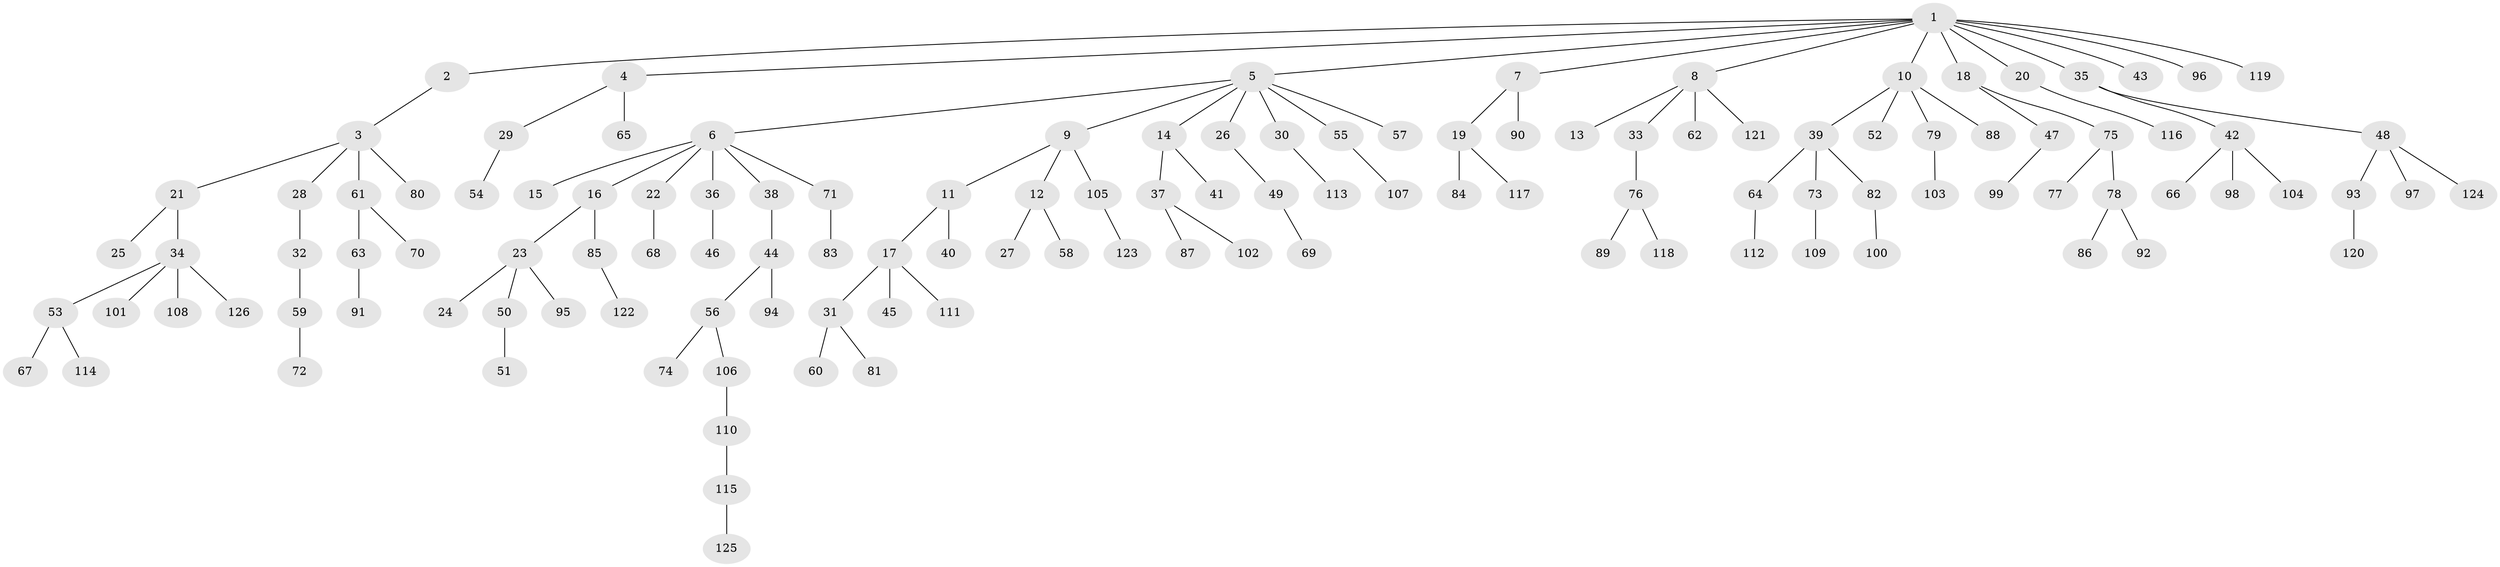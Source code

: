 // Generated by graph-tools (version 1.1) at 2025/52/03/09/25 04:52:58]
// undirected, 126 vertices, 125 edges
graph export_dot {
graph [start="1"]
  node [color=gray90,style=filled];
  1;
  2;
  3;
  4;
  5;
  6;
  7;
  8;
  9;
  10;
  11;
  12;
  13;
  14;
  15;
  16;
  17;
  18;
  19;
  20;
  21;
  22;
  23;
  24;
  25;
  26;
  27;
  28;
  29;
  30;
  31;
  32;
  33;
  34;
  35;
  36;
  37;
  38;
  39;
  40;
  41;
  42;
  43;
  44;
  45;
  46;
  47;
  48;
  49;
  50;
  51;
  52;
  53;
  54;
  55;
  56;
  57;
  58;
  59;
  60;
  61;
  62;
  63;
  64;
  65;
  66;
  67;
  68;
  69;
  70;
  71;
  72;
  73;
  74;
  75;
  76;
  77;
  78;
  79;
  80;
  81;
  82;
  83;
  84;
  85;
  86;
  87;
  88;
  89;
  90;
  91;
  92;
  93;
  94;
  95;
  96;
  97;
  98;
  99;
  100;
  101;
  102;
  103;
  104;
  105;
  106;
  107;
  108;
  109;
  110;
  111;
  112;
  113;
  114;
  115;
  116;
  117;
  118;
  119;
  120;
  121;
  122;
  123;
  124;
  125;
  126;
  1 -- 2;
  1 -- 4;
  1 -- 5;
  1 -- 7;
  1 -- 8;
  1 -- 10;
  1 -- 18;
  1 -- 20;
  1 -- 35;
  1 -- 43;
  1 -- 96;
  1 -- 119;
  2 -- 3;
  3 -- 21;
  3 -- 28;
  3 -- 61;
  3 -- 80;
  4 -- 29;
  4 -- 65;
  5 -- 6;
  5 -- 9;
  5 -- 14;
  5 -- 26;
  5 -- 30;
  5 -- 55;
  5 -- 57;
  6 -- 15;
  6 -- 16;
  6 -- 22;
  6 -- 36;
  6 -- 38;
  6 -- 71;
  7 -- 19;
  7 -- 90;
  8 -- 13;
  8 -- 33;
  8 -- 62;
  8 -- 121;
  9 -- 11;
  9 -- 12;
  9 -- 105;
  10 -- 39;
  10 -- 52;
  10 -- 79;
  10 -- 88;
  11 -- 17;
  11 -- 40;
  12 -- 27;
  12 -- 58;
  14 -- 37;
  14 -- 41;
  16 -- 23;
  16 -- 85;
  17 -- 31;
  17 -- 45;
  17 -- 111;
  18 -- 47;
  18 -- 75;
  19 -- 84;
  19 -- 117;
  20 -- 116;
  21 -- 25;
  21 -- 34;
  22 -- 68;
  23 -- 24;
  23 -- 50;
  23 -- 95;
  26 -- 49;
  28 -- 32;
  29 -- 54;
  30 -- 113;
  31 -- 60;
  31 -- 81;
  32 -- 59;
  33 -- 76;
  34 -- 53;
  34 -- 101;
  34 -- 108;
  34 -- 126;
  35 -- 42;
  35 -- 48;
  36 -- 46;
  37 -- 87;
  37 -- 102;
  38 -- 44;
  39 -- 64;
  39 -- 73;
  39 -- 82;
  42 -- 66;
  42 -- 98;
  42 -- 104;
  44 -- 56;
  44 -- 94;
  47 -- 99;
  48 -- 93;
  48 -- 97;
  48 -- 124;
  49 -- 69;
  50 -- 51;
  53 -- 67;
  53 -- 114;
  55 -- 107;
  56 -- 74;
  56 -- 106;
  59 -- 72;
  61 -- 63;
  61 -- 70;
  63 -- 91;
  64 -- 112;
  71 -- 83;
  73 -- 109;
  75 -- 77;
  75 -- 78;
  76 -- 89;
  76 -- 118;
  78 -- 86;
  78 -- 92;
  79 -- 103;
  82 -- 100;
  85 -- 122;
  93 -- 120;
  105 -- 123;
  106 -- 110;
  110 -- 115;
  115 -- 125;
}
